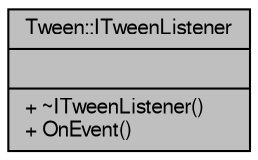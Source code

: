digraph "Tween::ITweenListener"
{
  bgcolor="transparent";
  edge [fontname="FreeSans",fontsize="10",labelfontname="FreeSans",labelfontsize="10"];
  node [fontname="FreeSans",fontsize="10",shape=record];
  Node1 [label="{Tween::ITweenListener\n||+ ~ITweenListener()\l+ OnEvent()\l}",height=0.2,width=0.4,color="black", fillcolor="grey75", style="filled" fontcolor="black"];
}

